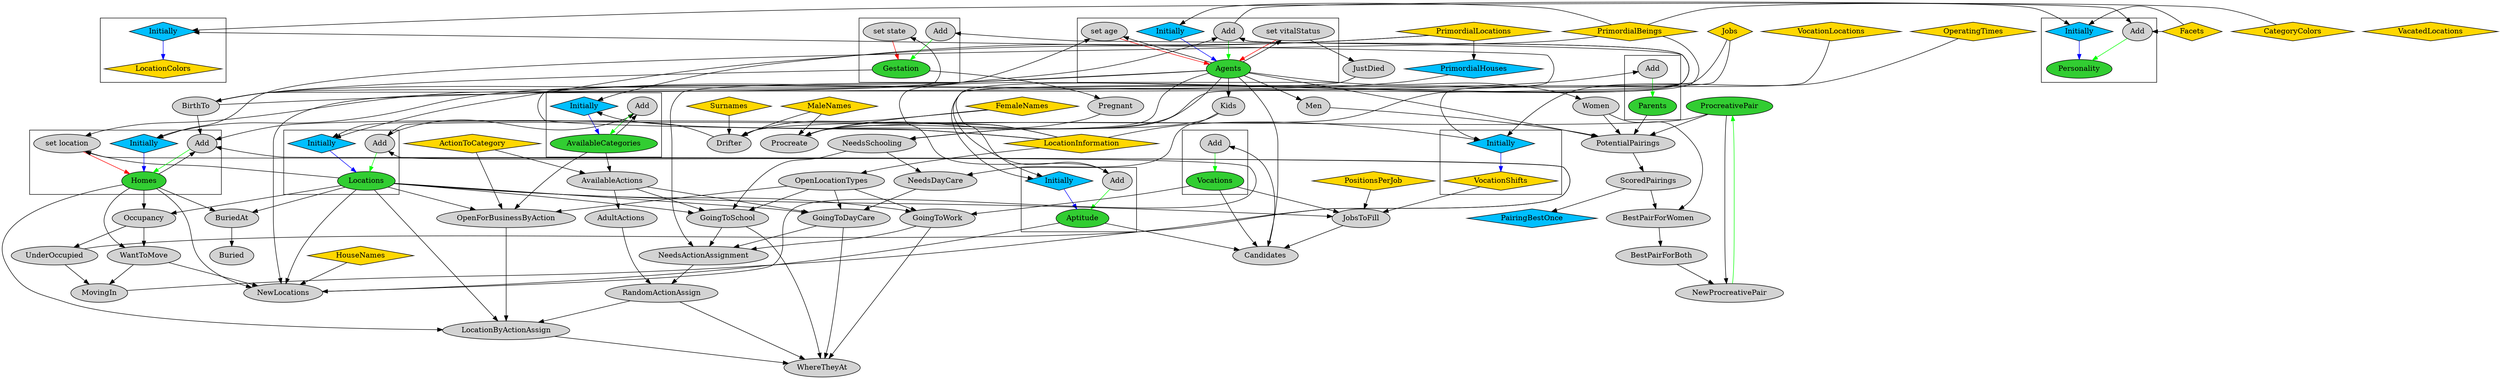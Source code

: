 digraph {
node [ style="filled"]
subgraph "cluster_LocationColors"{
v10 [ label = "LocationColors" fillcolor="gold" shape="diamond"];
v11 [ label = "Initially" fillcolor="deepskyblue" shape="diamond"];
}
subgraph "cluster_VocationShifts"{
v15 [ label = "VocationShifts" fillcolor="gold" shape="diamond"];
v16 [ label = "Initially" fillcolor="deepskyblue" shape="diamond"];
}
subgraph "cluster_Agents"{
v18 [ label = "Agents" fillcolor="limegreen"];
v19 [ label = "Add"];
v37 [ label = "Initially" fillcolor="deepskyblue" shape="diamond"];
v38 [ label = "set vitalStatus"];
v39 [ label = "set age"];
}
subgraph "cluster_Personality"{
v40 [ label = "Personality" fillcolor="limegreen"];
v41 [ label = "Add"];
v42 [ label = "Initially" fillcolor="deepskyblue" shape="diamond"];
}
subgraph "cluster_Aptitude"{
v43 [ label = "Aptitude" fillcolor="limegreen"];
v44 [ label = "Add"];
v45 [ label = "Initially" fillcolor="deepskyblue" shape="diamond"];
}
subgraph "cluster_Gestation"{
v22 [ label = "Gestation" fillcolor="limegreen"];
v23 [ label = "Add"];
v36 [ label = "set state"];
}
subgraph "cluster_Parents"{
v34 [ label = "Parents" fillcolor="limegreen"];
v35 [ label = "Add"];
}
subgraph "cluster_Locations"{
v49 [ label = "Locations" fillcolor="limegreen"];
v50 [ label = "Add"];
v51 [ label = "Initially" fillcolor="deepskyblue" shape="diamond"];
}
subgraph "cluster_AvailableCategories"{
v62 [ label = "AvailableCategories" fillcolor="limegreen"];
v63 [ label = "Add"];
v64 [ label = "Initially" fillcolor="deepskyblue" shape="diamond"];
}
subgraph "cluster_Homes"{
v53 [ label = "Homes" fillcolor="limegreen"];
v54 [ label = "Add"];
v57 [ label = "Initially" fillcolor="deepskyblue" shape="diamond"];
v59 [ label = "set location"];
}
subgraph "cluster_Vocations"{
v67 [ label = "Vocations" fillcolor="limegreen"];
v68 [ label = "Add"];
}
v0 [ label = "FemaleNames" fillcolor="gold" shape="diamond"];
v1 [ label = "MaleNames" fillcolor="gold" shape="diamond"];
v2 [ label = "Surnames" fillcolor="gold" shape="diamond"];
v3 [ label = "HouseNames" fillcolor="gold" shape="diamond"];
v4 [ label = "Facets" fillcolor="gold" shape="diamond"];
v5 [ label = "Jobs" fillcolor="gold" shape="diamond"];
v6 [ label = "PrimordialBeings" fillcolor="gold" shape="diamond"];
v7 [ label = "PrimordialLocations" fillcolor="gold" shape="diamond"];
v8 [ label = "LocationInformation" fillcolor="gold" shape="diamond"];
v9 [ label = "CategoryColors" fillcolor="gold" shape="diamond"];
v12 [ label = "VocationLocations" fillcolor="gold" shape="diamond"];
v13 [ label = "PositionsPerJob" fillcolor="gold" shape="diamond"];
v14 [ label = "OperatingTimes" fillcolor="gold" shape="diamond"];
v17 [ label = "ActionToCategory" fillcolor="gold" shape="diamond"];
v20 [ label = "Drifter"];
v21 [ label = "BirthTo"];
v24 [ label = "Procreate"];
v25 [ label = "Pregnant"];
v26 [ label = "ProcreativePair" fillcolor="limegreen"];
v27 [ label = "NewProcreativePair"];
v28 [ label = "BestPairForBoth"];
v29 [ label = "BestPairForWomen"];
v30 [ label = "ScoredPairings"];
v31 [ label = "PotentialPairings"];
v32 [ label = "Women"];
v33 [ label = "Men"];
v46 [ label = "JustDied"];
v47 [ label = "PairingBestOnce" fillcolor="deepskyblue" shape="diamond"];
v48 [ label = "NewLocations"];
v52 [ label = "WantToMove"];
v55 [ label = "UnderOccupied"];
v56 [ label = "Occupancy"];
v58 [ label = "PrimordialHouses" fillcolor="deepskyblue" shape="diamond"];
v60 [ label = "MovingIn"];
v61 [ label = "VacatedLocations" fillcolor="gold" shape="diamond"];
v65 [ label = "BuriedAt"];
v66 [ label = "Buried"];
v69 [ label = "Candidates"];
v70 [ label = "JobsToFill"];
v71 [ label = "AvailableActions"];
v72 [ label = "OpenLocationTypes"];
v73 [ label = "Kids"];
v74 [ label = "NeedsSchooling"];
v75 [ label = "NeedsDayCare"];
v76 [ label = "GoingToSchool"];
v77 [ label = "GoingToDayCare"];
v78 [ label = "GoingToWork"];
v79 [ label = "WhereTheyAt"];
v80 [ label = "RandomActionAssign"];
v81 [ label = "AdultActions"];
v82 [ label = "NeedsActionAssignment"];
v83 [ label = "LocationByActionAssign"];
v84 [ label = "OpenForBusinessByAction"];
v11 -> v10 [ color="blue" ]
v8 -> v11 [ constraint="false" ]
v9 -> v11 [ constraint="false" ]
v16 -> v15 [ color="blue" ]
v12 -> v16 [ constraint="false" ]
v8 -> v16 [ constraint="false" ]
v14 -> v16 [ constraint="false" ]
v19 -> v18 [ color="green" ]
v20 -> v19 [ constraint="false" ]
v2 -> v20
v1 -> v20
v0 -> v20
v21 -> v19 [ constraint="false" ]
v22 -> v21
v23 -> v22 [ color="green" ]
v24 -> v23 [ constraint="false" ]
v25 -> v24
v22 -> v25
v26 -> v24
v27 -> v26 [ color="green" ]
v26 -> v27
v28 -> v27
v29 -> v28
v30 -> v29
v31 -> v30
v26 -> v31
v32 -> v31
v18 -> v32
v33 -> v31
v18 -> v33
v18 -> v31
v34 -> v31
v35 -> v34 [ color="green" ]
v21 -> v35 [ constraint="false" ]
v32 -> v29
v18 -> v24
v1 -> v24
v0 -> v24
v36 -> v22 [ color="red" ]
v21 -> v36 [ constraint="false" ]
v37 -> v18 [ color="blue" ]
v6 -> v37 [ constraint="false" ]
v38 -> v18 [ color="red" ]
v18 -> v38 [ constraint="false" ]
v39 -> v18 [ color="red" ]
v21 -> v39 [ constraint="false" ]
v18 -> v39 [ constraint="false" ]
v41 -> v40 [ color="green" ]
v19 -> v41 [ constraint="false" ]
v4 -> v41 [ constraint="false" ]
v42 -> v40 [ color="blue" ]
v6 -> v42 [ constraint="false" ]
v4 -> v42 [ constraint="false" ]
v44 -> v43 [ color="green" ]
v19 -> v44 [ constraint="false" ]
v5 -> v44 [ constraint="false" ]
v45 -> v43 [ color="blue" ]
v6 -> v45 [ constraint="false" ]
v5 -> v45 [ constraint="false" ]
v38 -> v46
v30 -> v47
v49 -> v48
v50 -> v49 [ color="green" ]
v48 -> v50 [ constraint="false" ]
v8 -> v50 [ constraint="false" ]
v51 -> v49 [ color="blue" ]
v7 -> v51 [ constraint="false" ]
v8 -> v51 [ constraint="false" ]
v3 -> v48
v52 -> v48
v53 -> v52
v54 -> v53 [ color="green" ]
v21 -> v54 [ constraint="false" ]
v53 -> v54 [ constraint="false" ]
v55 -> v54 [ constraint="false" ]
v56 -> v55
v49 -> v56
v53 -> v56
v20 -> v54 [ constraint="false" ]
v57 -> v53 [ color="blue" ]
v58 -> v57 [ constraint="false" ]
v7 -> v58
v6 -> v57 [ constraint="false" ]
v59 -> v53 [ color="red" ]
v46 -> v59 [ constraint="false" ]
v49 -> v59 [ constraint="false" ]
v60 -> v59 [ constraint="false" ]
v52 -> v60
v55 -> v60
v56 -> v52
v53 -> v48
v18 -> v48
v43 -> v48
v63 -> v62 [ color="green" ]
v50 -> v63 [ constraint="false" ]
v62 -> v63 [ constraint="false" ]
v64 -> v62 [ color="blue" ]
v8 -> v64 [ constraint="false" ]
v7 -> v64 [ constraint="false" ]
v49 -> v65
v53 -> v65
v65 -> v66
v68 -> v67 [ color="green" ]
v69 -> v68 [ constraint="false" ]
v70 -> v69
v49 -> v70
v15 -> v70
v13 -> v70
v67 -> v70
v67 -> v69
v18 -> v69
v43 -> v69
v17 -> v71
v62 -> v71
v8 -> v72
v18 -> v73
v73 -> v74
v18 -> v74
v74 -> v75
v73 -> v75
v71 -> v76
v72 -> v76
v49 -> v76
v74 -> v76
v71 -> v77
v72 -> v77
v49 -> v77
v75 -> v77
v67 -> v78
v72 -> v78
v49 -> v78
v76 -> v79
v77 -> v79
v78 -> v79
v80 -> v79
v81 -> v80
v71 -> v81
v82 -> v80
v78 -> v82
v77 -> v82
v76 -> v82
v18 -> v82
v83 -> v79
v80 -> v83
v53 -> v83
v84 -> v83
v17 -> v84
v62 -> v84
v72 -> v84
v49 -> v84
v49 -> v83
}
